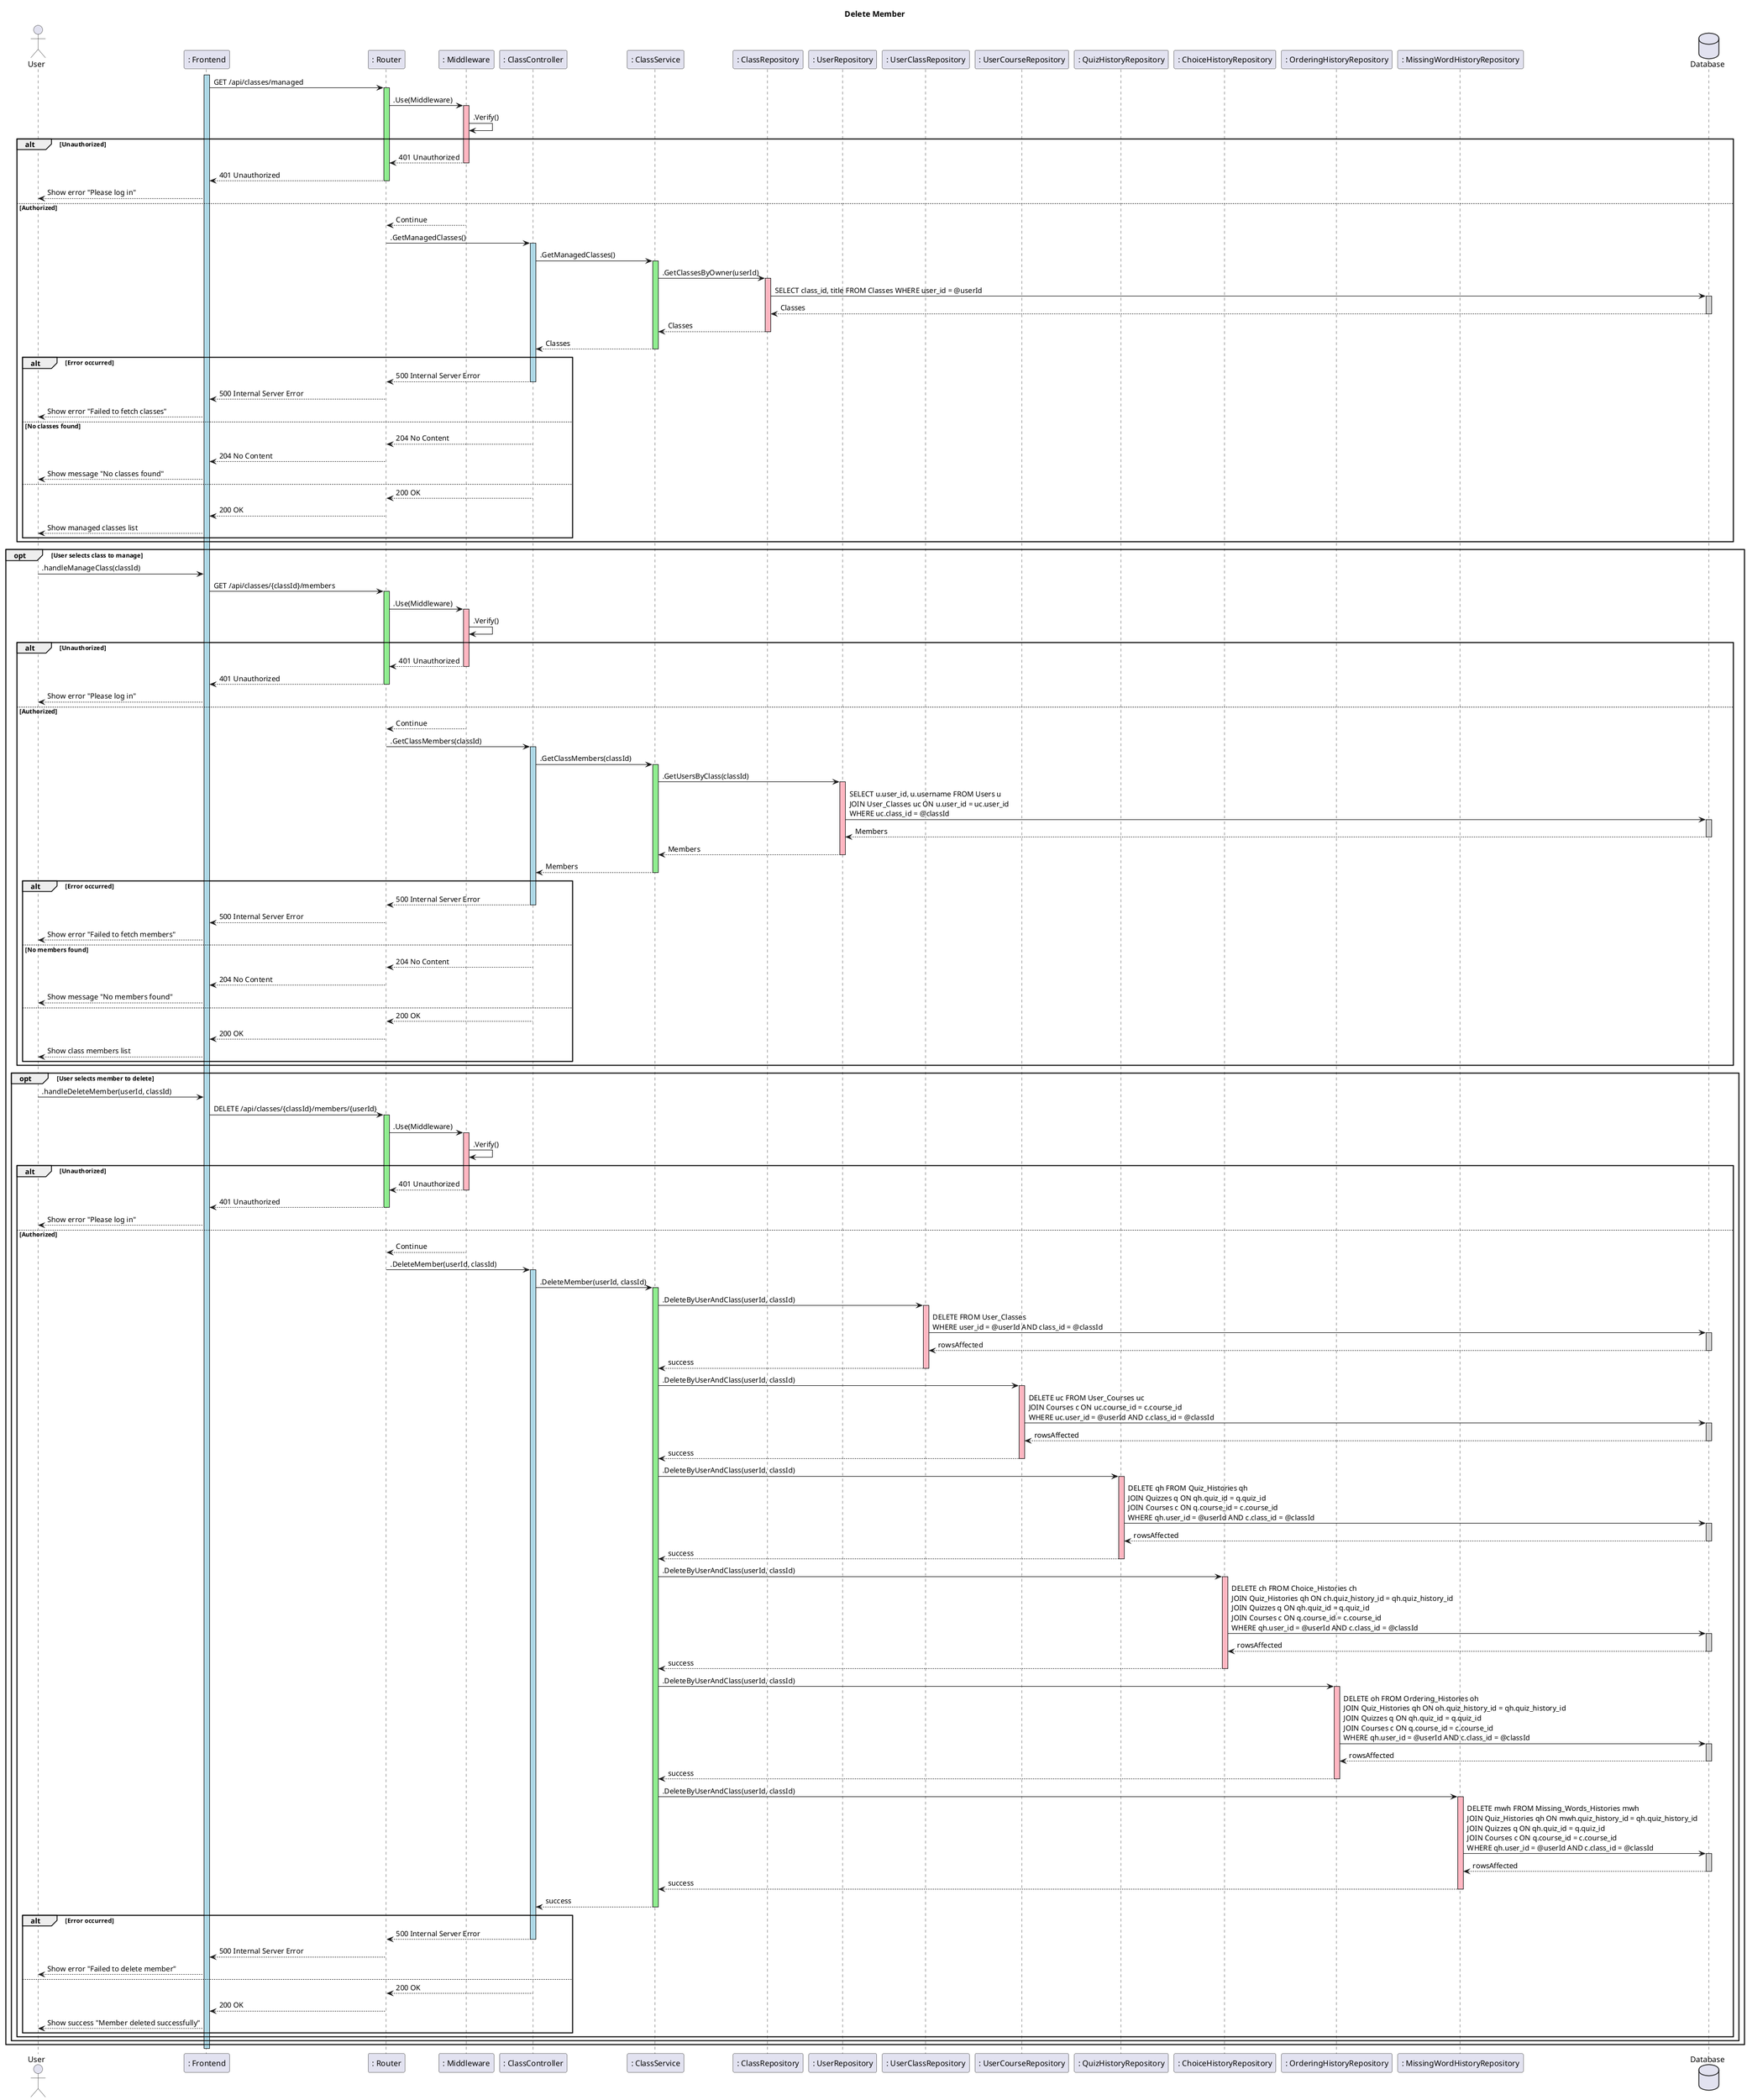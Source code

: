 @startuml SequenceDiagram
title Delete Member

actor User
participant ": Frontend" as Frontend
participant ": Router" as Router
participant ": Middleware" as Middleware

participant ": ClassController" as ClassController
participant ": ClassService" as ClassService
participant ": ClassRepository" as ClassRepository
participant ": UserRepository" as UserRepository
participant ": UserClassRepository" as UserClassRepository
participant ": UserCourseRepository" as UserCourseRepository
participant ": QuizHistoryRepository" as QuizHistoryRepository
participant ": ChoiceHistoryRepository" as ChoiceHistoryRepository
participant ": OrderingHistoryRepository" as OrderingHistoryRepository
participant ": MissingWordHistoryRepository" as MissingWordHistoryRepository

database Database

activate Frontend #LightBlue

' 1. User views their managed classes
Frontend -> Router: GET /api/classes/managed
activate Router #LightGreen

Router -> Middleware: .Use(Middleware)
activate Middleware #LightPink
Middleware -> Middleware: .Verify()

alt Unauthorized
  Middleware --> Router: 401 Unauthorized
  deactivate Middleware
  Router --> Frontend: 401 Unauthorized
  deactivate Router
  Frontend --> User: Show error "Please log in"
else Authorized
  Middleware --> Router: Continue
  deactivate Middleware

  Router -> ClassController: .GetManagedClasses()
  activate ClassController #LightBlue
  ClassController -> ClassService: .GetManagedClasses()
  activate ClassService #LightGreen
  ClassService -> ClassRepository: .GetClassesByOwner(userId)
  activate ClassRepository #LightPink
  ClassRepository -> Database: SELECT class_id, title FROM Classes WHERE user_id = @userId
  activate Database #LightGray
  Database --> ClassRepository: Classes
  deactivate Database
  ClassRepository --> ClassService: Classes
  deactivate ClassRepository
  ClassService --> ClassController: Classes
  deactivate ClassService

  alt Error occurred
    ClassController --> Router: 500 Internal Server Error
    deactivate ClassController
    Router --> Frontend: 500 Internal Server Error
    deactivate Router
    Frontend --> User: Show error "Failed to fetch classes"
  else No classes found
    ClassController --> Router: 204 No Content
    deactivate ClassController
    Router --> Frontend: 204 No Content
    deactivate Router
    Frontend --> User: Show message "No classes found"
  else
    ClassController --> Router: 200 OK
    deactivate ClassController
    Router --> Frontend: 200 OK
    deactivate Router
    Frontend --> User: Show managed classes list
  end
end

opt User selects class to manage
  User -> Frontend: .handleManageClass(classId)
  Frontend -> Router: GET /api/classes/{classId}/members
  activate Router #LightGreen

  Router -> Middleware: .Use(Middleware)
  activate Middleware #LightPink
  Middleware -> Middleware: .Verify()

  alt Unauthorized
    Middleware --> Router: 401 Unauthorized
    deactivate Middleware
    Router --> Frontend: 401 Unauthorized
    deactivate Router
    Frontend --> User: Show error "Please log in"
  else Authorized
    Middleware --> Router: Continue
    deactivate Middleware

    Router -> ClassController: .GetClassMembers(classId)
    activate ClassController #LightBlue
    ClassController -> ClassService: .GetClassMembers(classId)
    activate ClassService #LightGreen
    ClassService -> UserRepository: .GetUsersByClass(classId)
    activate UserRepository #LightPink
    UserRepository -> Database: SELECT u.user_id, u.username FROM Users u \nJOIN User_Classes uc ON u.user_id = uc.user_id \nWHERE uc.class_id = @classId
    activate Database #LightGray
    Database --> UserRepository: Members
    deactivate Database
    UserRepository --> ClassService: Members
    deactivate UserRepository
    ClassService --> ClassController: Members
    deactivate ClassService

    alt Error occurred
      ClassController --> Router: 500 Internal Server Error
      deactivate ClassController
      Router --> Frontend: 500 Internal Server Error
      deactivate Router
      Frontend --> User: Show error "Failed to fetch members"
    else No members found
      ClassController --> Router: 204 No Content
      deactivate ClassController
      Router --> Frontend: 204 No Content
      deactivate Router
      Frontend --> User: Show message "No members found"
    else
      ClassController --> Router: 200 OK
      deactivate ClassController
      Router --> Frontend: 200 OK
      deactivate Router
      Frontend --> User: Show class members list
    end
  end

  opt User selects member to delete
    User -> Frontend: .handleDeleteMember(userId, classId)
    Frontend -> Router: DELETE /api/classes/{classId}/members/{userId}
    activate Router #LightGreen

    Router -> Middleware: .Use(Middleware)
    activate Middleware #LightPink
    Middleware -> Middleware: .Verify()

    alt Unauthorized
      Middleware --> Router: 401 Unauthorized
      deactivate Middleware
      Router --> Frontend: 401 Unauthorized
      deactivate Router
      Frontend --> User: Show error "Please log in"
    else Authorized
      Middleware --> Router: Continue
      deactivate Middleware

      Router -> ClassController: .DeleteMember(userId, classId)
      activate ClassController #LightBlue
      ClassController -> ClassService: .DeleteMember(userId, classId)
      activate ClassService #LightGreen

      ' 1. Remove class enrollment
      ClassService -> UserClassRepository: .DeleteByUserAndClass(userId, classId)
      activate UserClassRepository #LightPink
      UserClassRepository -> Database: DELETE FROM User_Classes \nWHERE user_id = @userId AND class_id = @classId
      activate Database #LightGray
      Database --> UserClassRepository: rowsAffected
      deactivate Database
      UserClassRepository --> ClassService: success
      deactivate UserClassRepository

      ' 2. Remove course enrollments
      ClassService -> UserCourseRepository: .DeleteByUserAndClass(userId, classId)
      activate UserCourseRepository #LightPink
      UserCourseRepository -> Database: DELETE uc FROM User_Courses uc \nJOIN Courses c ON uc.course_id = c.course_id \nWHERE uc.user_id = @userId AND c.class_id = @classId
      activate Database #LightGray
      Database --> UserCourseRepository: rowsAffected
      deactivate Database
      UserCourseRepository --> ClassService: success
      deactivate UserCourseRepository

      ' 3. Remove quiz histories
      ClassService -> QuizHistoryRepository: .DeleteByUserAndClass(userId, classId)
      activate QuizHistoryRepository #LightPink
      QuizHistoryRepository -> Database: DELETE qh FROM Quiz_Histories qh \nJOIN Quizzes q ON qh.quiz_id = q.quiz_id \nJOIN Courses c ON q.course_id = c.course_id \nWHERE qh.user_id = @userId AND c.class_id = @classId
      activate Database #LightGray
      Database --> QuizHistoryRepository: rowsAffected
      deactivate Database
      QuizHistoryRepository --> ClassService: success
      deactivate QuizHistoryRepository

      ' 4. Remove answer histories
      ClassService -> ChoiceHistoryRepository: .DeleteByUserAndClass(userId, classId)
      activate ChoiceHistoryRepository #LightPink
      ChoiceHistoryRepository -> Database: DELETE ch FROM Choice_Histories ch \nJOIN Quiz_Histories qh ON ch.quiz_history_id = qh.quiz_history_id \nJOIN Quizzes q ON qh.quiz_id = q.quiz_id \nJOIN Courses c ON q.course_id = c.course_id \nWHERE qh.user_id = @userId AND c.class_id = @classId
      activate Database #LightGray
      Database --> ChoiceHistoryRepository: rowsAffected
      deactivate Database
      ChoiceHistoryRepository --> ClassService: success
      deactivate ChoiceHistoryRepository

      ClassService -> OrderingHistoryRepository: .DeleteByUserAndClass(userId, classId)
      activate OrderingHistoryRepository #LightPink
      OrderingHistoryRepository -> Database: DELETE oh FROM Ordering_Histories oh \nJOIN Quiz_Histories qh ON oh.quiz_history_id = qh.quiz_history_id \nJOIN Quizzes q ON qh.quiz_id = q.quiz_id \nJOIN Courses c ON q.course_id = c.course_id \nWHERE qh.user_id = @userId AND c.class_id = @classId
      activate Database #LightGray
      Database --> OrderingHistoryRepository: rowsAffected
      deactivate Database
      OrderingHistoryRepository --> ClassService: success
      deactivate OrderingHistoryRepository

      ClassService -> MissingWordHistoryRepository: .DeleteByUserAndClass(userId, classId)
      activate MissingWordHistoryRepository #LightPink
      MissingWordHistoryRepository -> Database: DELETE mwh FROM Missing_Words_Histories mwh \nJOIN Quiz_Histories qh ON mwh.quiz_history_id = qh.quiz_history_id \nJOIN Quizzes q ON qh.quiz_id = q.quiz_id \nJOIN Courses c ON q.course_id = c.course_id \nWHERE qh.user_id = @userId AND c.class_id = @classId
      activate Database #LightGray
      Database --> MissingWordHistoryRepository: rowsAffected
      deactivate Database
      MissingWordHistoryRepository --> ClassService: success
      deactivate MissingWordHistoryRepository

      ClassService --> ClassController: success
      deactivate ClassService

      alt Error occurred
        ClassController --> Router: 500 Internal Server Error
        deactivate ClassController
        Router --> Frontend: 500 Internal Server Error
        deactivate Router
        Frontend --> User: Show error "Failed to delete member"
      else
        ClassController --> Router: 200 OK
        deactivate ClassController
        Router --> Frontend: 200 OK
        deactivate Router
        Frontend --> User: Show success "Member deleted successfully"
      end
    end
  end
end

deactivate Frontend
@enduml
